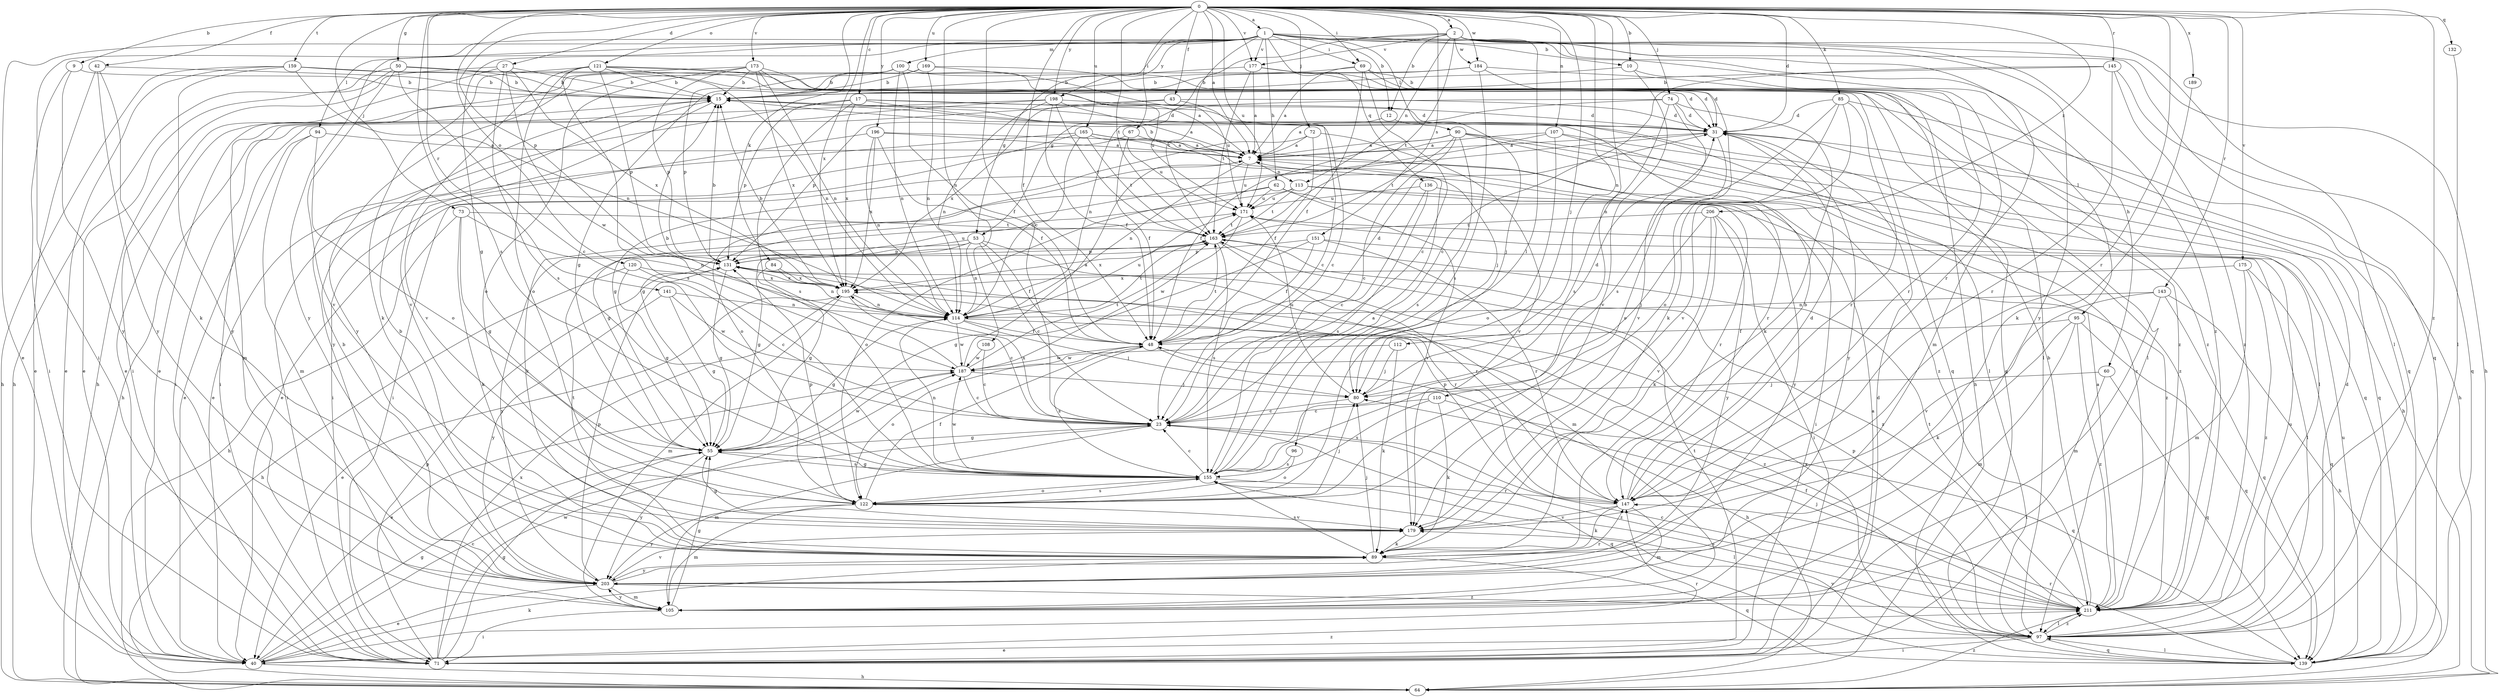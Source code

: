 strict digraph  {
0;
1;
2;
7;
9;
10;
12;
15;
17;
23;
27;
31;
40;
42;
43;
48;
50;
53;
55;
60;
62;
64;
67;
69;
71;
72;
73;
74;
80;
84;
85;
89;
90;
94;
95;
96;
97;
100;
105;
107;
108;
110;
112;
113;
114;
120;
121;
122;
131;
132;
136;
139;
141;
143;
145;
147;
151;
155;
159;
163;
165;
169;
171;
173;
175;
177;
179;
184;
187;
189;
195;
196;
198;
203;
206;
211;
0 -> 1  [label=a];
0 -> 2  [label=a];
0 -> 7  [label=a];
0 -> 9  [label=b];
0 -> 10  [label=b];
0 -> 17  [label=c];
0 -> 23  [label=c];
0 -> 27  [label=d];
0 -> 31  [label=d];
0 -> 42  [label=f];
0 -> 43  [label=f];
0 -> 48  [label=f];
0 -> 50  [label=g];
0 -> 67  [label=i];
0 -> 69  [label=i];
0 -> 72  [label=j];
0 -> 73  [label=j];
0 -> 74  [label=j];
0 -> 80  [label=j];
0 -> 84  [label=k];
0 -> 85  [label=k];
0 -> 107  [label=n];
0 -> 108  [label=n];
0 -> 110  [label=n];
0 -> 112  [label=n];
0 -> 120  [label=o];
0 -> 121  [label=o];
0 -> 131  [label=p];
0 -> 132  [label=q];
0 -> 141  [label=r];
0 -> 143  [label=r];
0 -> 145  [label=r];
0 -> 147  [label=r];
0 -> 151  [label=s];
0 -> 155  [label=s];
0 -> 159  [label=t];
0 -> 163  [label=t];
0 -> 165  [label=u];
0 -> 169  [label=u];
0 -> 171  [label=u];
0 -> 173  [label=v];
0 -> 175  [label=v];
0 -> 177  [label=v];
0 -> 184  [label=w];
0 -> 189  [label=x];
0 -> 195  [label=x];
0 -> 196  [label=y];
0 -> 198  [label=y];
0 -> 206  [label=z];
0 -> 211  [label=z];
1 -> 10  [label=b];
1 -> 12  [label=b];
1 -> 40  [label=e];
1 -> 53  [label=g];
1 -> 60  [label=h];
1 -> 62  [label=h];
1 -> 64  [label=h];
1 -> 69  [label=i];
1 -> 71  [label=i];
1 -> 90  [label=l];
1 -> 94  [label=l];
1 -> 95  [label=l];
1 -> 100  [label=m];
1 -> 136  [label=q];
1 -> 139  [label=q];
1 -> 163  [label=t];
1 -> 177  [label=v];
1 -> 198  [label=y];
1 -> 203  [label=y];
2 -> 12  [label=b];
2 -> 53  [label=g];
2 -> 55  [label=g];
2 -> 96  [label=l];
2 -> 97  [label=l];
2 -> 113  [label=n];
2 -> 147  [label=r];
2 -> 163  [label=t];
2 -> 177  [label=v];
2 -> 184  [label=w];
2 -> 203  [label=y];
2 -> 211  [label=z];
7 -> 15  [label=b];
7 -> 113  [label=n];
7 -> 114  [label=n];
7 -> 122  [label=o];
7 -> 171  [label=u];
9 -> 15  [label=b];
9 -> 71  [label=i];
9 -> 203  [label=y];
10 -> 15  [label=b];
10 -> 105  [label=m];
10 -> 179  [label=v];
12 -> 7  [label=a];
12 -> 80  [label=j];
15 -> 31  [label=d];
15 -> 105  [label=m];
15 -> 179  [label=v];
17 -> 23  [label=c];
17 -> 31  [label=d];
17 -> 97  [label=l];
17 -> 131  [label=p];
17 -> 155  [label=s];
17 -> 195  [label=x];
17 -> 203  [label=y];
23 -> 55  [label=g];
23 -> 105  [label=m];
23 -> 139  [label=q];
23 -> 195  [label=x];
23 -> 211  [label=z];
27 -> 15  [label=b];
27 -> 64  [label=h];
27 -> 71  [label=i];
27 -> 155  [label=s];
27 -> 187  [label=w];
27 -> 195  [label=x];
31 -> 7  [label=a];
31 -> 55  [label=g];
31 -> 122  [label=o];
31 -> 139  [label=q];
31 -> 203  [label=y];
40 -> 23  [label=c];
40 -> 55  [label=g];
40 -> 64  [label=h];
40 -> 89  [label=k];
40 -> 147  [label=r];
40 -> 211  [label=z];
42 -> 15  [label=b];
42 -> 40  [label=e];
42 -> 89  [label=k];
42 -> 203  [label=y];
43 -> 23  [label=c];
43 -> 31  [label=d];
43 -> 71  [label=i];
43 -> 195  [label=x];
48 -> 31  [label=d];
48 -> 64  [label=h];
48 -> 122  [label=o];
48 -> 155  [label=s];
48 -> 163  [label=t];
48 -> 187  [label=w];
50 -> 7  [label=a];
50 -> 15  [label=b];
50 -> 23  [label=c];
50 -> 40  [label=e];
50 -> 64  [label=h];
50 -> 179  [label=v];
53 -> 23  [label=c];
53 -> 48  [label=f];
53 -> 55  [label=g];
53 -> 105  [label=m];
53 -> 114  [label=n];
53 -> 131  [label=p];
53 -> 203  [label=y];
55 -> 155  [label=s];
55 -> 187  [label=w];
55 -> 203  [label=y];
60 -> 71  [label=i];
60 -> 80  [label=j];
60 -> 139  [label=q];
62 -> 89  [label=k];
62 -> 122  [label=o];
62 -> 171  [label=u];
62 -> 179  [label=v];
62 -> 211  [label=z];
64 -> 211  [label=z];
67 -> 7  [label=a];
67 -> 48  [label=f];
67 -> 71  [label=i];
67 -> 171  [label=u];
69 -> 7  [label=a];
69 -> 15  [label=b];
69 -> 23  [label=c];
69 -> 48  [label=f];
69 -> 64  [label=h];
69 -> 89  [label=k];
71 -> 7  [label=a];
71 -> 31  [label=d];
71 -> 55  [label=g];
71 -> 131  [label=p];
71 -> 163  [label=t];
71 -> 187  [label=w];
71 -> 195  [label=x];
72 -> 7  [label=a];
72 -> 48  [label=f];
72 -> 55  [label=g];
72 -> 179  [label=v];
73 -> 55  [label=g];
73 -> 64  [label=h];
73 -> 89  [label=k];
73 -> 114  [label=n];
73 -> 163  [label=t];
74 -> 31  [label=d];
74 -> 89  [label=k];
74 -> 114  [label=n];
74 -> 131  [label=p];
74 -> 155  [label=s];
74 -> 179  [label=v];
80 -> 23  [label=c];
80 -> 31  [label=d];
80 -> 171  [label=u];
84 -> 55  [label=g];
84 -> 114  [label=n];
84 -> 195  [label=x];
85 -> 31  [label=d];
85 -> 64  [label=h];
85 -> 122  [label=o];
85 -> 147  [label=r];
85 -> 155  [label=s];
85 -> 179  [label=v];
89 -> 15  [label=b];
89 -> 80  [label=j];
89 -> 139  [label=q];
89 -> 155  [label=s];
89 -> 163  [label=t];
89 -> 203  [label=y];
90 -> 7  [label=a];
90 -> 23  [label=c];
90 -> 48  [label=f];
90 -> 97  [label=l];
90 -> 139  [label=q];
90 -> 155  [label=s];
90 -> 163  [label=t];
90 -> 211  [label=z];
94 -> 7  [label=a];
94 -> 40  [label=e];
94 -> 105  [label=m];
94 -> 122  [label=o];
95 -> 48  [label=f];
95 -> 89  [label=k];
95 -> 105  [label=m];
95 -> 139  [label=q];
95 -> 211  [label=z];
96 -> 122  [label=o];
96 -> 155  [label=s];
97 -> 31  [label=d];
97 -> 40  [label=e];
97 -> 48  [label=f];
97 -> 71  [label=i];
97 -> 131  [label=p];
97 -> 139  [label=q];
97 -> 171  [label=u];
97 -> 179  [label=v];
97 -> 195  [label=x];
97 -> 211  [label=z];
100 -> 15  [label=b];
100 -> 48  [label=f];
100 -> 114  [label=n];
100 -> 131  [label=p];
100 -> 139  [label=q];
100 -> 171  [label=u];
100 -> 203  [label=y];
105 -> 55  [label=g];
105 -> 71  [label=i];
105 -> 203  [label=y];
107 -> 7  [label=a];
107 -> 40  [label=e];
107 -> 64  [label=h];
107 -> 122  [label=o];
107 -> 211  [label=z];
108 -> 23  [label=c];
108 -> 187  [label=w];
110 -> 23  [label=c];
110 -> 89  [label=k];
110 -> 139  [label=q];
110 -> 155  [label=s];
112 -> 80  [label=j];
112 -> 89  [label=k];
112 -> 187  [label=w];
113 -> 55  [label=g];
113 -> 147  [label=r];
113 -> 163  [label=t];
113 -> 171  [label=u];
113 -> 203  [label=y];
114 -> 48  [label=f];
114 -> 55  [label=g];
114 -> 80  [label=j];
114 -> 163  [label=t];
114 -> 171  [label=u];
114 -> 187  [label=w];
114 -> 211  [label=z];
120 -> 23  [label=c];
120 -> 55  [label=g];
120 -> 64  [label=h];
120 -> 195  [label=x];
121 -> 15  [label=b];
121 -> 89  [label=k];
121 -> 97  [label=l];
121 -> 114  [label=n];
121 -> 122  [label=o];
121 -> 131  [label=p];
121 -> 155  [label=s];
121 -> 179  [label=v];
121 -> 211  [label=z];
122 -> 48  [label=f];
122 -> 80  [label=j];
122 -> 105  [label=m];
122 -> 131  [label=p];
122 -> 155  [label=s];
122 -> 179  [label=v];
122 -> 203  [label=y];
131 -> 15  [label=b];
131 -> 55  [label=g];
131 -> 147  [label=r];
131 -> 171  [label=u];
131 -> 195  [label=x];
132 -> 97  [label=l];
136 -> 23  [label=c];
136 -> 71  [label=i];
136 -> 155  [label=s];
136 -> 171  [label=u];
139 -> 97  [label=l];
139 -> 147  [label=r];
139 -> 171  [label=u];
141 -> 55  [label=g];
141 -> 114  [label=n];
141 -> 187  [label=w];
141 -> 203  [label=y];
143 -> 64  [label=h];
143 -> 105  [label=m];
143 -> 114  [label=n];
143 -> 139  [label=q];
143 -> 179  [label=v];
145 -> 15  [label=b];
145 -> 23  [label=c];
145 -> 139  [label=q];
145 -> 147  [label=r];
145 -> 211  [label=z];
147 -> 15  [label=b];
147 -> 31  [label=d];
147 -> 89  [label=k];
147 -> 105  [label=m];
147 -> 131  [label=p];
147 -> 179  [label=v];
151 -> 48  [label=f];
151 -> 55  [label=g];
151 -> 97  [label=l];
151 -> 131  [label=p];
151 -> 147  [label=r];
155 -> 7  [label=a];
155 -> 23  [label=c];
155 -> 55  [label=g];
155 -> 97  [label=l];
155 -> 114  [label=n];
155 -> 122  [label=o];
155 -> 147  [label=r];
155 -> 187  [label=w];
159 -> 15  [label=b];
159 -> 40  [label=e];
159 -> 64  [label=h];
159 -> 114  [label=n];
159 -> 139  [label=q];
159 -> 203  [label=y];
163 -> 131  [label=p];
163 -> 147  [label=r];
163 -> 155  [label=s];
163 -> 195  [label=x];
163 -> 211  [label=z];
165 -> 7  [label=a];
165 -> 40  [label=e];
165 -> 71  [label=i];
165 -> 80  [label=j];
165 -> 114  [label=n];
165 -> 147  [label=r];
165 -> 163  [label=t];
169 -> 15  [label=b];
169 -> 31  [label=d];
169 -> 55  [label=g];
169 -> 114  [label=n];
169 -> 171  [label=u];
171 -> 163  [label=t];
171 -> 187  [label=w];
173 -> 15  [label=b];
173 -> 40  [label=e];
173 -> 97  [label=l];
173 -> 114  [label=n];
173 -> 122  [label=o];
173 -> 131  [label=p];
173 -> 195  [label=x];
173 -> 211  [label=z];
175 -> 105  [label=m];
175 -> 139  [label=q];
175 -> 195  [label=x];
175 -> 211  [label=z];
177 -> 7  [label=a];
177 -> 15  [label=b];
177 -> 31  [label=d];
177 -> 139  [label=q];
177 -> 163  [label=t];
179 -> 55  [label=g];
179 -> 89  [label=k];
184 -> 15  [label=b];
184 -> 31  [label=d];
184 -> 40  [label=e];
184 -> 147  [label=r];
184 -> 155  [label=s];
187 -> 7  [label=a];
187 -> 15  [label=b];
187 -> 23  [label=c];
187 -> 40  [label=e];
187 -> 80  [label=j];
187 -> 163  [label=t];
189 -> 89  [label=k];
195 -> 15  [label=b];
195 -> 23  [label=c];
195 -> 40  [label=e];
195 -> 105  [label=m];
195 -> 114  [label=n];
196 -> 7  [label=a];
196 -> 48  [label=f];
196 -> 71  [label=i];
196 -> 114  [label=n];
196 -> 195  [label=x];
196 -> 211  [label=z];
198 -> 7  [label=a];
198 -> 31  [label=d];
198 -> 48  [label=f];
198 -> 64  [label=h];
198 -> 71  [label=i];
198 -> 114  [label=n];
198 -> 163  [label=t];
203 -> 15  [label=b];
203 -> 40  [label=e];
203 -> 105  [label=m];
203 -> 131  [label=p];
203 -> 147  [label=r];
203 -> 179  [label=v];
203 -> 211  [label=z];
206 -> 71  [label=i];
206 -> 80  [label=j];
206 -> 89  [label=k];
206 -> 163  [label=t];
206 -> 179  [label=v];
206 -> 203  [label=y];
211 -> 7  [label=a];
211 -> 15  [label=b];
211 -> 23  [label=c];
211 -> 80  [label=j];
211 -> 97  [label=l];
211 -> 155  [label=s];
211 -> 163  [label=t];
}

